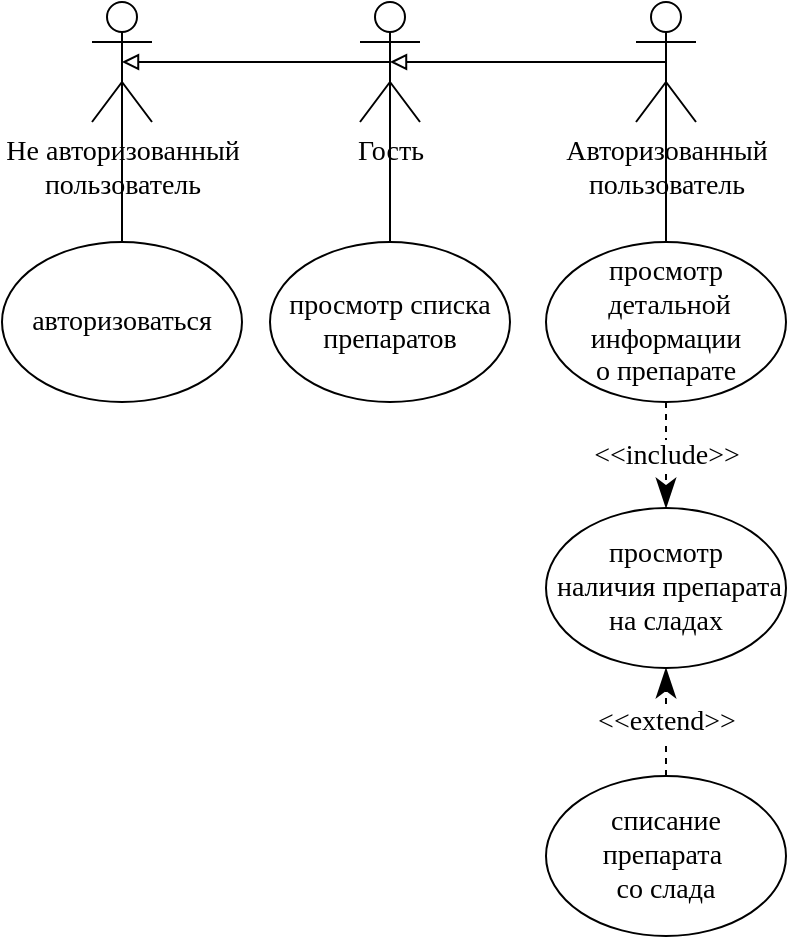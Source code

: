 <mxfile version="24.5.3" type="device">
  <diagram name="Page-1" id="e7e014a7-5840-1c2e-5031-d8a46d1fe8dd">
    <mxGraphModel dx="1726" dy="303" grid="1" gridSize="10" guides="1" tooltips="1" connect="1" arrows="1" fold="1" page="1" pageScale="1" pageWidth="1169" pageHeight="826" background="none" math="0" shadow="0">
      <root>
        <mxCell id="0" />
        <mxCell id="1" parent="0" />
        <mxCell id="fbblMruSeE-n5R57NGvi-2" value="&lt;font style=&quot;font-size: 14px;&quot;&gt;авторизоваться&lt;/font&gt;" style="ellipse;whiteSpace=wrap;html=1;fontFamily=Times New Roman;fontSize=14;" vertex="1" parent="1">
          <mxGeometry x="-995" y="380" width="120" height="80" as="geometry" />
        </mxCell>
        <mxCell id="fbblMruSeE-n5R57NGvi-4" value="" style="endArrow=none;html=1;rounded=0;entryX=0.5;entryY=0.5;entryDx=0;entryDy=0;entryPerimeter=0;exitX=0.5;exitY=0;exitDx=0;exitDy=0;fontFamily=Times New Roman;fontSize=14;" edge="1" parent="1" source="fbblMruSeE-n5R57NGvi-2" target="fbblMruSeE-n5R57NGvi-18">
          <mxGeometry width="50" height="50" relative="1" as="geometry">
            <mxPoint x="-935" y="390" as="sourcePoint" />
            <mxPoint x="-855" y="127" as="targetPoint" />
          </mxGeometry>
        </mxCell>
        <mxCell id="fbblMruSeE-n5R57NGvi-5" value="просмотр списка препаратов" style="ellipse;whiteSpace=wrap;html=1;fontFamily=Times New Roman;fontSize=14;" vertex="1" parent="1">
          <mxGeometry x="-861" y="380" width="120" height="80" as="geometry" />
        </mxCell>
        <mxCell id="fbblMruSeE-n5R57NGvi-7" value="" style="endArrow=block;html=1;rounded=0;endFill=0;entryX=0.5;entryY=0.5;entryDx=0;entryDy=0;entryPerimeter=0;exitX=0.5;exitY=0.5;exitDx=0;exitDy=0;exitPerimeter=0;fontFamily=Times New Roman;fontSize=14;" edge="1" parent="1" source="fbblMruSeE-n5R57NGvi-6" target="fbblMruSeE-n5R57NGvi-1">
          <mxGeometry width="50" height="50" relative="1" as="geometry">
            <mxPoint x="-507" y="265" as="sourcePoint" />
            <mxPoint x="-821" y="115" as="targetPoint" />
          </mxGeometry>
        </mxCell>
        <mxCell id="fbblMruSeE-n5R57NGvi-8" value="" style="endArrow=none;html=1;rounded=0;entryX=0.5;entryY=0.5;entryDx=0;entryDy=0;entryPerimeter=0;exitX=0.5;exitY=0;exitDx=0;exitDy=0;fontFamily=Times New Roman;fontSize=14;" edge="1" parent="1" source="fbblMruSeE-n5R57NGvi-5" target="fbblMruSeE-n5R57NGvi-1">
          <mxGeometry width="50" height="50" relative="1" as="geometry">
            <mxPoint x="-760" y="180" as="sourcePoint" />
            <mxPoint x="-840" y="290" as="targetPoint" />
          </mxGeometry>
        </mxCell>
        <mxCell id="fbblMruSeE-n5R57NGvi-9" value="просмотр&lt;div style=&quot;font-size: 14px;&quot;&gt;&amp;nbsp;детальной информации о&amp;nbsp;&lt;span style=&quot;background-color: initial; font-size: 14px;&quot;&gt;препарате&lt;/span&gt;&lt;/div&gt;" style="ellipse;whiteSpace=wrap;html=1;fontFamily=Times New Roman;fontSize=14;" vertex="1" parent="1">
          <mxGeometry x="-723" y="380" width="120" height="80" as="geometry" />
        </mxCell>
        <mxCell id="fbblMruSeE-n5R57NGvi-11" value="" style="endArrow=none;html=1;rounded=0;exitX=0.5;exitY=0;exitDx=0;exitDy=0;entryX=0.5;entryY=0.5;entryDx=0;entryDy=0;entryPerimeter=0;fontFamily=Times New Roman;fontSize=14;" edge="1" parent="1" source="fbblMruSeE-n5R57NGvi-9" target="fbblMruSeE-n5R57NGvi-6">
          <mxGeometry width="50" height="50" relative="1" as="geometry">
            <mxPoint x="-493" y="230" as="sourcePoint" />
            <mxPoint x="-443" y="180" as="targetPoint" />
          </mxGeometry>
        </mxCell>
        <mxCell id="fbblMruSeE-n5R57NGvi-12" value="просмотр&lt;div style=&quot;font-size: 14px;&quot;&gt;&amp;nbsp;наличия&lt;span style=&quot;background-color: initial; font-size: 14px;&quot;&gt;&amp;nbsp;препарата&lt;/span&gt;&lt;/div&gt;&lt;div style=&quot;font-size: 14px;&quot;&gt;на сладах&lt;/div&gt;" style="ellipse;whiteSpace=wrap;html=1;fontFamily=Times New Roman;fontSize=14;" vertex="1" parent="1">
          <mxGeometry x="-723" y="513" width="120" height="80" as="geometry" />
        </mxCell>
        <mxCell id="fbblMruSeE-n5R57NGvi-13" value="&amp;lt;&amp;lt;include&amp;gt;&amp;gt;" style="endArrow=classicThin;endSize=12;dashed=1;html=1;rounded=0;exitX=0.5;exitY=1;exitDx=0;exitDy=0;entryX=0.5;entryY=0;entryDx=0;entryDy=0;fontFamily=Times New Roman;fontSize=14;endFill=1;strokeColor=#000000;" edge="1" parent="1" source="fbblMruSeE-n5R57NGvi-9" target="fbblMruSeE-n5R57NGvi-12">
          <mxGeometry width="160" relative="1" as="geometry">
            <mxPoint x="-833" y="538" as="sourcePoint" />
            <mxPoint x="-673" y="538" as="targetPoint" />
          </mxGeometry>
        </mxCell>
        <mxCell id="fbblMruSeE-n5R57NGvi-14" value="&lt;div style=&quot;font-size: 14px;&quot;&gt;списание препарата&amp;nbsp;&lt;/div&gt;&lt;div style=&quot;font-size: 14px;&quot;&gt;со&amp;nbsp;&lt;span style=&quot;background-color: initial; font-size: 14px;&quot;&gt;слада&lt;/span&gt;&lt;/div&gt;" style="ellipse;whiteSpace=wrap;html=1;fontFamily=Times New Roman;fontSize=14;" vertex="1" parent="1">
          <mxGeometry x="-723" y="647" width="120" height="80" as="geometry" />
        </mxCell>
        <mxCell id="fbblMruSeE-n5R57NGvi-15" value="&amp;lt;&amp;lt;extend&amp;gt;&amp;gt;" style="endArrow=classicThin;endSize=12;dashed=1;html=1;rounded=0;exitX=0.5;exitY=0;exitDx=0;exitDy=0;entryX=0.5;entryY=1;entryDx=0;entryDy=0;fontFamily=Times New Roman;fontSize=14;endFill=1;" edge="1" parent="1" source="fbblMruSeE-n5R57NGvi-14" target="fbblMruSeE-n5R57NGvi-12">
          <mxGeometry width="160" relative="1" as="geometry">
            <mxPoint x="-533" y="560.5" as="sourcePoint" />
            <mxPoint x="-663" y="590" as="targetPoint" />
          </mxGeometry>
        </mxCell>
        <mxCell id="fbblMruSeE-n5R57NGvi-18" value="&lt;font style=&quot;font-size: 14px;&quot;&gt;Н&lt;span style=&quot;background-color: initial; font-size: 14px;&quot;&gt;е авторизованный&lt;/span&gt;&lt;/font&gt;&lt;div style=&quot;font-size: 14px;&quot;&gt;&lt;font style=&quot;font-size: 14px;&quot;&gt;пользователь&lt;/font&gt;&lt;/div&gt;" style="shape=umlActor;verticalLabelPosition=bottom;verticalAlign=top;html=1;outlineConnect=0;fontFamily=Times New Roman;fontSize=14;" vertex="1" parent="1">
          <mxGeometry x="-950" y="260" width="30" height="60" as="geometry" />
        </mxCell>
        <mxCell id="fbblMruSeE-n5R57NGvi-20" value="" style="endArrow=block;html=1;rounded=0;endFill=0;entryX=0.5;entryY=0.5;entryDx=0;entryDy=0;entryPerimeter=0;exitX=0.5;exitY=0.5;exitDx=0;exitDy=0;exitPerimeter=0;fontFamily=Times New Roman;fontSize=14;" edge="1" parent="1" source="fbblMruSeE-n5R57NGvi-1" target="fbblMruSeE-n5R57NGvi-18">
          <mxGeometry width="50" height="50" relative="1" as="geometry">
            <mxPoint x="-840" y="290" as="sourcePoint" />
            <mxPoint x="-935" y="289.83" as="targetPoint" />
          </mxGeometry>
        </mxCell>
        <mxCell id="fbblMruSeE-n5R57NGvi-1" value="Гость" style="shape=umlActor;verticalLabelPosition=bottom;verticalAlign=top;html=1;outlineConnect=0;fontFamily=Times New Roman;fontSize=14;" vertex="1" parent="1">
          <mxGeometry x="-816" y="260" width="30" height="60" as="geometry" />
        </mxCell>
        <mxCell id="fbblMruSeE-n5R57NGvi-6" value="Авторизованный&lt;br style=&quot;font-size: 14px;&quot;&gt;пользователь" style="shape=umlActor;verticalLabelPosition=bottom;verticalAlign=top;html=1;outlineConnect=0;fontFamily=Times New Roman;fontSize=14;" vertex="1" parent="1">
          <mxGeometry x="-678" y="260" width="30" height="60" as="geometry" />
        </mxCell>
      </root>
    </mxGraphModel>
  </diagram>
</mxfile>
